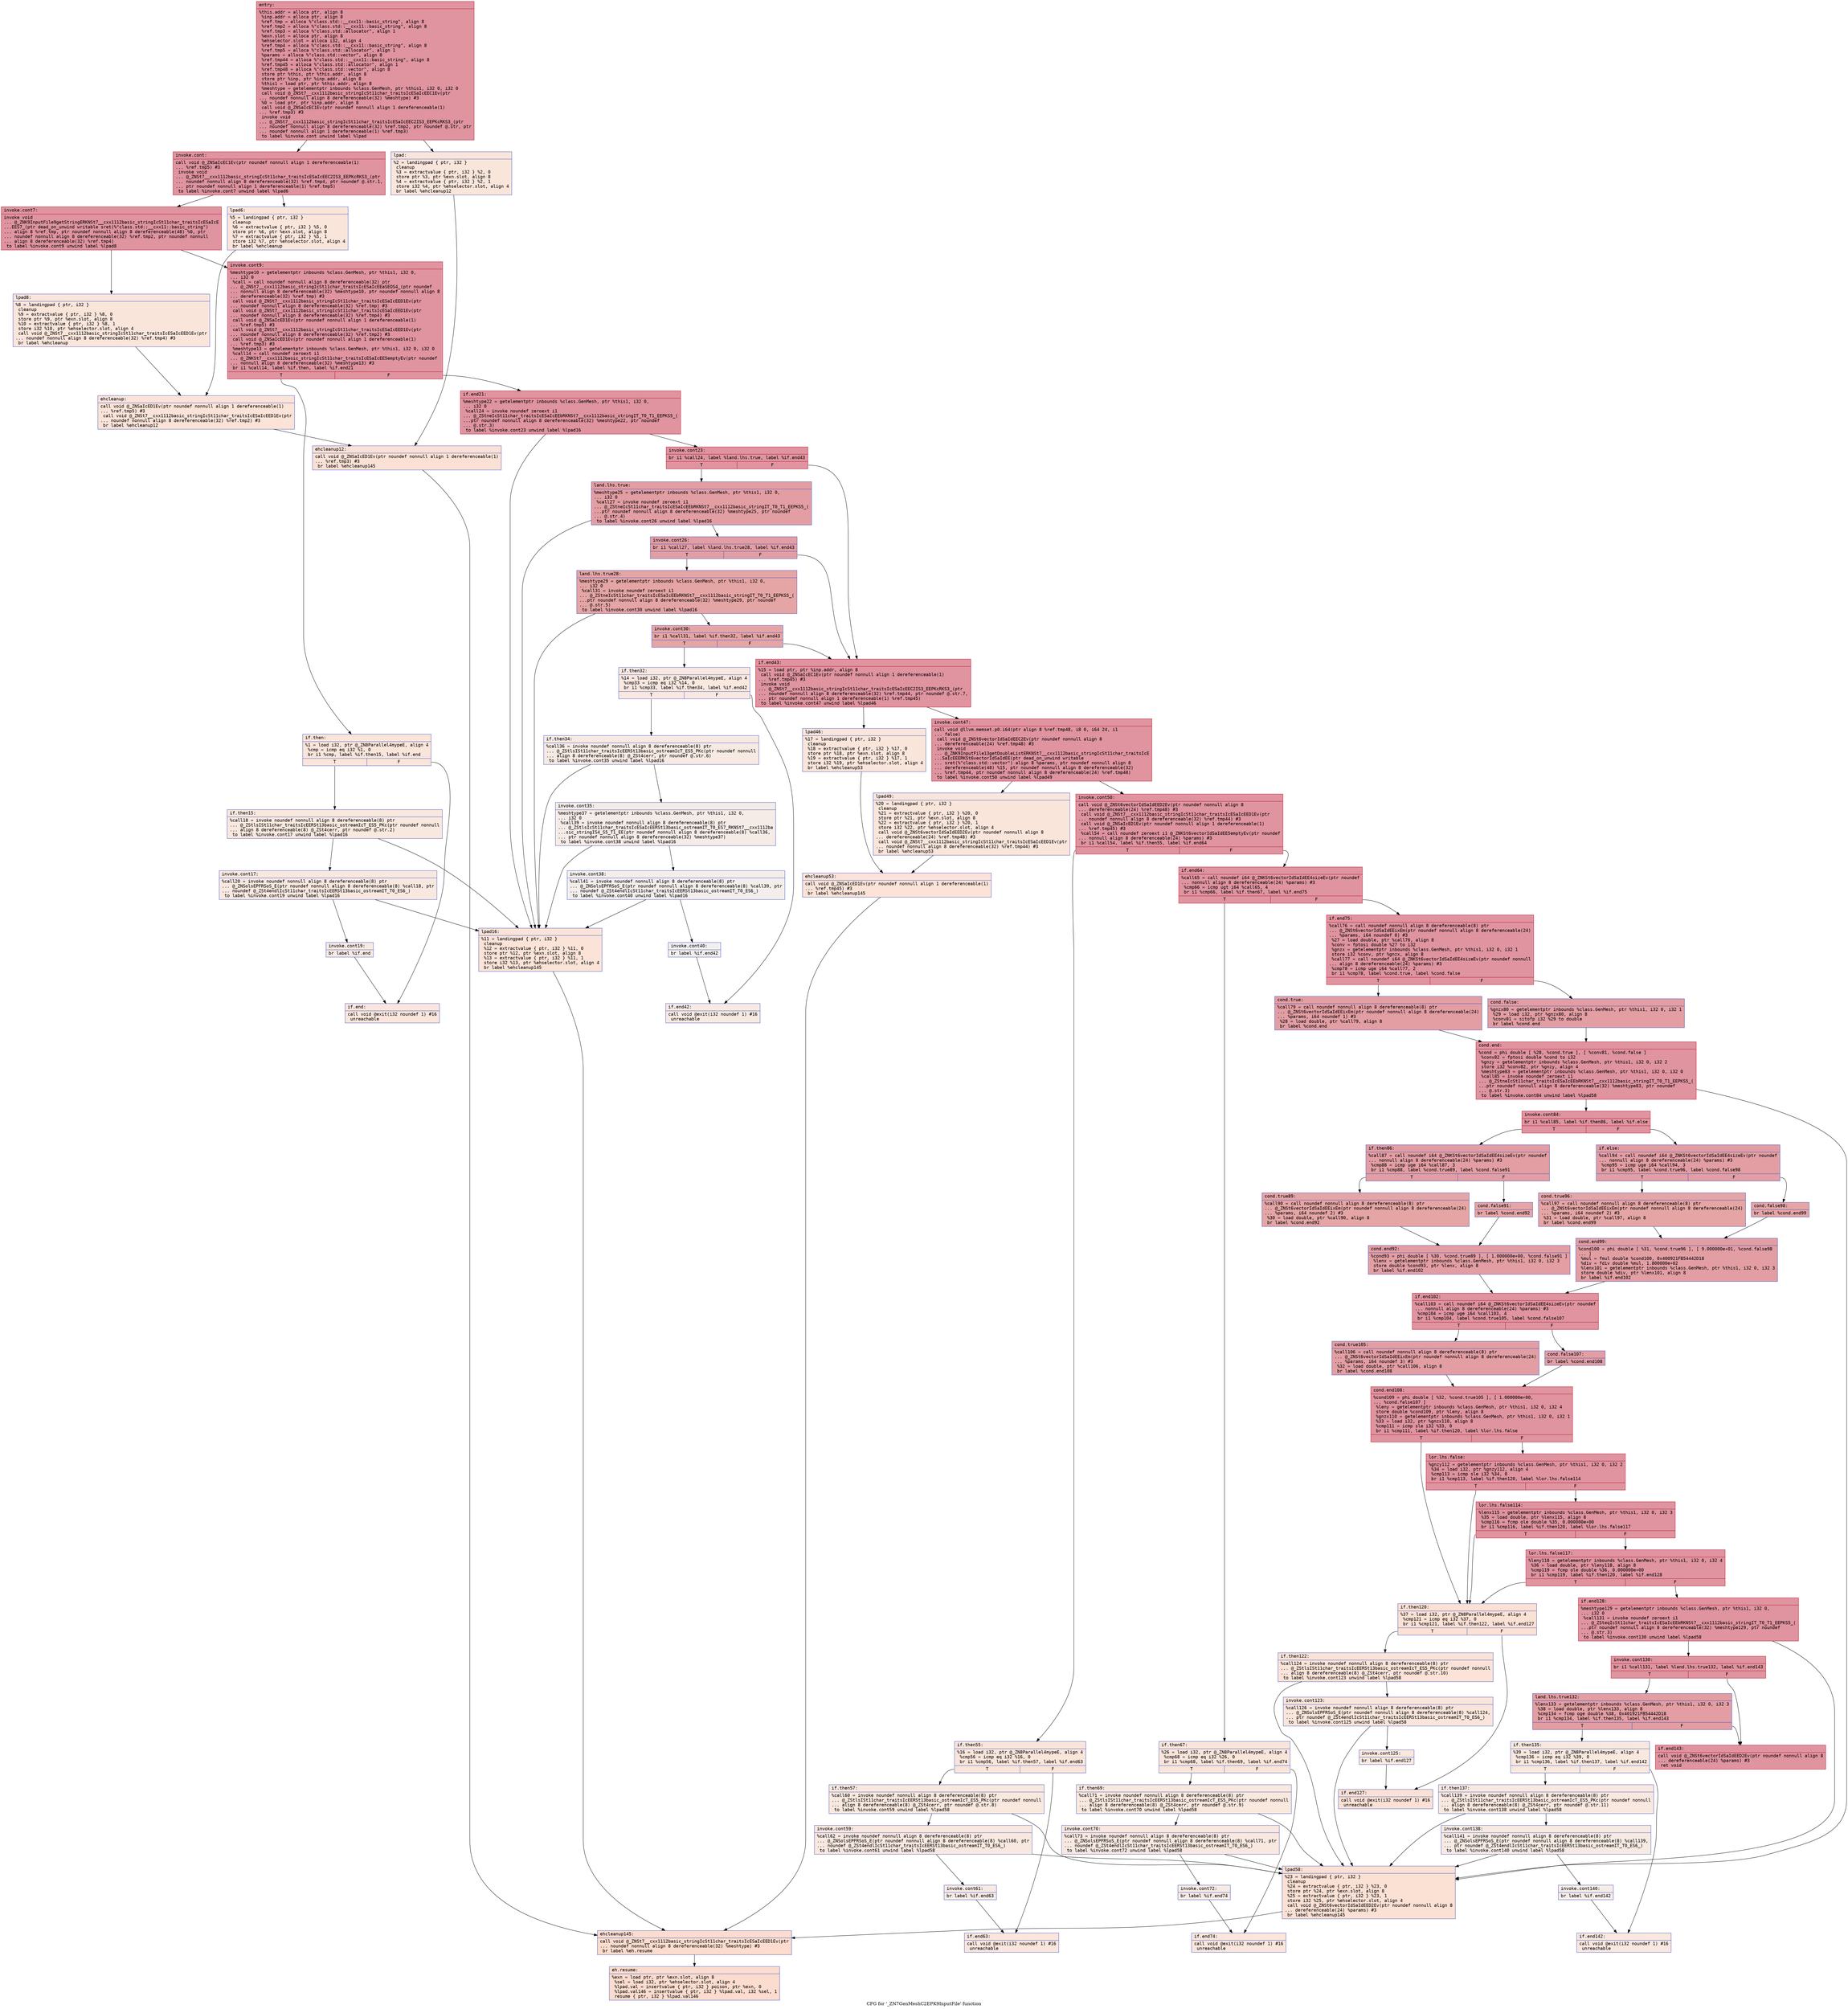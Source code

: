 digraph "CFG for '_ZN7GenMeshC2EPK9InputFile' function" {
	label="CFG for '_ZN7GenMeshC2EPK9InputFile' function";

	Node0x557992405e20 [shape=record,color="#b70d28ff", style=filled, fillcolor="#b70d2870" fontname="Courier",label="{entry:\l|  %this.addr = alloca ptr, align 8\l  %inp.addr = alloca ptr, align 8\l  %ref.tmp = alloca %\"class.std::__cxx11::basic_string\", align 8\l  %ref.tmp2 = alloca %\"class.std::__cxx11::basic_string\", align 8\l  %ref.tmp3 = alloca %\"class.std::allocator\", align 1\l  %exn.slot = alloca ptr, align 8\l  %ehselector.slot = alloca i32, align 4\l  %ref.tmp4 = alloca %\"class.std::__cxx11::basic_string\", align 8\l  %ref.tmp5 = alloca %\"class.std::allocator\", align 1\l  %params = alloca %\"class.std::vector\", align 8\l  %ref.tmp44 = alloca %\"class.std::__cxx11::basic_string\", align 8\l  %ref.tmp45 = alloca %\"class.std::allocator\", align 1\l  %ref.tmp48 = alloca %\"class.std::vector\", align 8\l  store ptr %this, ptr %this.addr, align 8\l  store ptr %inp, ptr %inp.addr, align 8\l  %this1 = load ptr, ptr %this.addr, align 8\l  %meshtype = getelementptr inbounds %class.GenMesh, ptr %this1, i32 0, i32 0\l  call void @_ZNSt7__cxx1112basic_stringIcSt11char_traitsIcESaIcEEC1Ev(ptr\l... noundef nonnull align 8 dereferenceable(32) %meshtype) #3\l  %0 = load ptr, ptr %inp.addr, align 8\l  call void @_ZNSaIcEC1Ev(ptr noundef nonnull align 1 dereferenceable(1)\l... %ref.tmp3) #3\l  invoke void\l... @_ZNSt7__cxx1112basic_stringIcSt11char_traitsIcESaIcEEC2IS3_EEPKcRKS3_(ptr\l... noundef nonnull align 8 dereferenceable(32) %ref.tmp2, ptr noundef @.str, ptr\l... noundef nonnull align 1 dereferenceable(1) %ref.tmp3)\l          to label %invoke.cont unwind label %lpad\l}"];
	Node0x557992405e20 -> Node0x557992407bd0[tooltip="entry -> invoke.cont\nProbability 100.00%" ];
	Node0x557992405e20 -> Node0x557992407cb0[tooltip="entry -> lpad\nProbability 0.00%" ];
	Node0x557992407bd0 [shape=record,color="#b70d28ff", style=filled, fillcolor="#b70d2870" fontname="Courier",label="{invoke.cont:\l|  call void @_ZNSaIcEC1Ev(ptr noundef nonnull align 1 dereferenceable(1)\l... %ref.tmp5) #3\l  invoke void\l... @_ZNSt7__cxx1112basic_stringIcSt11char_traitsIcESaIcEEC2IS3_EEPKcRKS3_(ptr\l... noundef nonnull align 8 dereferenceable(32) %ref.tmp4, ptr noundef @.str.1,\l... ptr noundef nonnull align 1 dereferenceable(1) %ref.tmp5)\l          to label %invoke.cont7 unwind label %lpad6\l}"];
	Node0x557992407bd0 -> Node0x557992408160[tooltip="invoke.cont -> invoke.cont7\nProbability 100.00%" ];
	Node0x557992407bd0 -> Node0x5579924081b0[tooltip="invoke.cont -> lpad6\nProbability 0.00%" ];
	Node0x557992408160 [shape=record,color="#b70d28ff", style=filled, fillcolor="#b70d2870" fontname="Courier",label="{invoke.cont7:\l|  invoke void\l... @_ZNK9InputFile9getStringERKNSt7__cxx1112basic_stringIcSt11char_traitsIcESaIcE\l...EES7_(ptr dead_on_unwind writable sret(%\"class.std::__cxx11::basic_string\")\l... align 8 %ref.tmp, ptr noundef nonnull align 8 dereferenceable(48) %0, ptr\l... noundef nonnull align 8 dereferenceable(32) %ref.tmp2, ptr noundef nonnull\l... align 8 dereferenceable(32) %ref.tmp4)\l          to label %invoke.cont9 unwind label %lpad8\l}"];
	Node0x557992408160 -> Node0x557992408110[tooltip="invoke.cont7 -> invoke.cont9\nProbability 100.00%" ];
	Node0x557992408160 -> Node0x557992408560[tooltip="invoke.cont7 -> lpad8\nProbability 0.00%" ];
	Node0x557992408110 [shape=record,color="#b70d28ff", style=filled, fillcolor="#b70d2870" fontname="Courier",label="{invoke.cont9:\l|  %meshtype10 = getelementptr inbounds %class.GenMesh, ptr %this1, i32 0,\l... i32 0\l  %call = call noundef nonnull align 8 dereferenceable(32) ptr\l... @_ZNSt7__cxx1112basic_stringIcSt11char_traitsIcESaIcEEaSEOS4_(ptr noundef\l... nonnull align 8 dereferenceable(32) %meshtype10, ptr noundef nonnull align 8\l... dereferenceable(32) %ref.tmp) #3\l  call void @_ZNSt7__cxx1112basic_stringIcSt11char_traitsIcESaIcEED1Ev(ptr\l... noundef nonnull align 8 dereferenceable(32) %ref.tmp) #3\l  call void @_ZNSt7__cxx1112basic_stringIcSt11char_traitsIcESaIcEED1Ev(ptr\l... noundef nonnull align 8 dereferenceable(32) %ref.tmp4) #3\l  call void @_ZNSaIcED1Ev(ptr noundef nonnull align 1 dereferenceable(1)\l... %ref.tmp5) #3\l  call void @_ZNSt7__cxx1112basic_stringIcSt11char_traitsIcESaIcEED1Ev(ptr\l... noundef nonnull align 8 dereferenceable(32) %ref.tmp2) #3\l  call void @_ZNSaIcED1Ev(ptr noundef nonnull align 1 dereferenceable(1)\l... %ref.tmp3) #3\l  %meshtype13 = getelementptr inbounds %class.GenMesh, ptr %this1, i32 0, i32 0\l  %call14 = call noundef zeroext i1\l... @_ZNKSt7__cxx1112basic_stringIcSt11char_traitsIcESaIcEE5emptyEv(ptr noundef\l... nonnull align 8 dereferenceable(32) %meshtype13) #3\l  br i1 %call14, label %if.then, label %if.end21\l|{<s0>T|<s1>F}}"];
	Node0x557992408110:s0 -> Node0x557992409700[tooltip="invoke.cont9 -> if.then\nProbability 0.00%" ];
	Node0x557992408110:s1 -> Node0x557992409a60[tooltip="invoke.cont9 -> if.end21\nProbability 100.00%" ];
	Node0x557992409700 [shape=record,color="#3d50c3ff", style=filled, fillcolor="#f4c5ad70" fontname="Courier",label="{if.then:\l|  %1 = load i32, ptr @_ZN8Parallel4mypeE, align 4\l  %cmp = icmp eq i32 %1, 0\l  br i1 %cmp, label %if.then15, label %if.end\l|{<s0>T|<s1>F}}"];
	Node0x557992409700:s0 -> Node0x557992409d80[tooltip="if.then -> if.then15\nProbability 50.00%" ];
	Node0x557992409700:s1 -> Node0x557992409dd0[tooltip="if.then -> if.end\nProbability 50.00%" ];
	Node0x557992409d80 [shape=record,color="#3d50c3ff", style=filled, fillcolor="#f2cab570" fontname="Courier",label="{if.then15:\l|  %call18 = invoke noundef nonnull align 8 dereferenceable(8) ptr\l... @_ZStlsISt11char_traitsIcEERSt13basic_ostreamIcT_ES5_PKc(ptr noundef nonnull\l... align 8 dereferenceable(8) @_ZSt4cerr, ptr noundef @.str.2)\l          to label %invoke.cont17 unwind label %lpad16\l}"];
	Node0x557992409d80 -> Node0x557992409f90[tooltip="if.then15 -> invoke.cont17\nProbability 50.00%" ];
	Node0x557992409d80 -> Node0x55799240a040[tooltip="if.then15 -> lpad16\nProbability 50.00%" ];
	Node0x557992409f90 [shape=record,color="#3d50c3ff", style=filled, fillcolor="#f1ccb870" fontname="Courier",label="{invoke.cont17:\l|  %call20 = invoke noundef nonnull align 8 dereferenceable(8) ptr\l... @_ZNSolsEPFRSoS_E(ptr noundef nonnull align 8 dereferenceable(8) %call18, ptr\l... noundef @_ZSt4endlIcSt11char_traitsIcEERSt13basic_ostreamIT_T0_ES6_)\l          to label %invoke.cont19 unwind label %lpad16\l}"];
	Node0x557992409f90 -> Node0x55799240a3f0[tooltip="invoke.cont17 -> invoke.cont19\nProbability 50.00%" ];
	Node0x557992409f90 -> Node0x55799240a040[tooltip="invoke.cont17 -> lpad16\nProbability 50.00%" ];
	Node0x55799240a3f0 [shape=record,color="#3d50c3ff", style=filled, fillcolor="#eed0c070" fontname="Courier",label="{invoke.cont19:\l|  br label %if.end\l}"];
	Node0x55799240a3f0 -> Node0x557992409dd0[tooltip="invoke.cont19 -> if.end\nProbability 100.00%" ];
	Node0x557992407cb0 [shape=record,color="#3d50c3ff", style=filled, fillcolor="#f4c5ad70" fontname="Courier",label="{lpad:\l|  %2 = landingpad \{ ptr, i32 \}\l          cleanup\l  %3 = extractvalue \{ ptr, i32 \} %2, 0\l  store ptr %3, ptr %exn.slot, align 8\l  %4 = extractvalue \{ ptr, i32 \} %2, 1\l  store i32 %4, ptr %ehselector.slot, align 4\l  br label %ehcleanup12\l}"];
	Node0x557992407cb0 -> Node0x55799240baf0[tooltip="lpad -> ehcleanup12\nProbability 100.00%" ];
	Node0x5579924081b0 [shape=record,color="#3d50c3ff", style=filled, fillcolor="#f4c5ad70" fontname="Courier",label="{lpad6:\l|  %5 = landingpad \{ ptr, i32 \}\l          cleanup\l  %6 = extractvalue \{ ptr, i32 \} %5, 0\l  store ptr %6, ptr %exn.slot, align 8\l  %7 = extractvalue \{ ptr, i32 \} %5, 1\l  store i32 %7, ptr %ehselector.slot, align 4\l  br label %ehcleanup\l}"];
	Node0x5579924081b0 -> Node0x55799240be60[tooltip="lpad6 -> ehcleanup\nProbability 100.00%" ];
	Node0x557992408560 [shape=record,color="#3d50c3ff", style=filled, fillcolor="#f4c5ad70" fontname="Courier",label="{lpad8:\l|  %8 = landingpad \{ ptr, i32 \}\l          cleanup\l  %9 = extractvalue \{ ptr, i32 \} %8, 0\l  store ptr %9, ptr %exn.slot, align 8\l  %10 = extractvalue \{ ptr, i32 \} %8, 1\l  store i32 %10, ptr %ehselector.slot, align 4\l  call void @_ZNSt7__cxx1112basic_stringIcSt11char_traitsIcESaIcEED1Ev(ptr\l... noundef nonnull align 8 dereferenceable(32) %ref.tmp4) #3\l  br label %ehcleanup\l}"];
	Node0x557992408560 -> Node0x55799240be60[tooltip="lpad8 -> ehcleanup\nProbability 100.00%" ];
	Node0x55799240be60 [shape=record,color="#3d50c3ff", style=filled, fillcolor="#f6bfa670" fontname="Courier",label="{ehcleanup:\l|  call void @_ZNSaIcED1Ev(ptr noundef nonnull align 1 dereferenceable(1)\l... %ref.tmp5) #3\l  call void @_ZNSt7__cxx1112basic_stringIcSt11char_traitsIcESaIcEED1Ev(ptr\l... noundef nonnull align 8 dereferenceable(32) %ref.tmp2) #3\l  br label %ehcleanup12\l}"];
	Node0x55799240be60 -> Node0x55799240baf0[tooltip="ehcleanup -> ehcleanup12\nProbability 100.00%" ];
	Node0x55799240baf0 [shape=record,color="#3d50c3ff", style=filled, fillcolor="#f7bca170" fontname="Courier",label="{ehcleanup12:\l|  call void @_ZNSaIcED1Ev(ptr noundef nonnull align 1 dereferenceable(1)\l... %ref.tmp3) #3\l  br label %ehcleanup145\l}"];
	Node0x55799240baf0 -> Node0x55799240c770[tooltip="ehcleanup12 -> ehcleanup145\nProbability 100.00%" ];
	Node0x55799240a040 [shape=record,color="#3d50c3ff", style=filled, fillcolor="#f6bfa670" fontname="Courier",label="{lpad16:\l|  %11 = landingpad \{ ptr, i32 \}\l          cleanup\l  %12 = extractvalue \{ ptr, i32 \} %11, 0\l  store ptr %12, ptr %exn.slot, align 8\l  %13 = extractvalue \{ ptr, i32 \} %11, 1\l  store i32 %13, ptr %ehselector.slot, align 4\l  br label %ehcleanup145\l}"];
	Node0x55799240a040 -> Node0x55799240c770[tooltip="lpad16 -> ehcleanup145\nProbability 100.00%" ];
	Node0x557992409dd0 [shape=record,color="#3d50c3ff", style=filled, fillcolor="#f3c7b170" fontname="Courier",label="{if.end:\l|  call void @exit(i32 noundef 1) #16\l  unreachable\l}"];
	Node0x557992409a60 [shape=record,color="#b70d28ff", style=filled, fillcolor="#b70d2870" fontname="Courier",label="{if.end21:\l|  %meshtype22 = getelementptr inbounds %class.GenMesh, ptr %this1, i32 0,\l... i32 0\l  %call24 = invoke noundef zeroext i1\l... @_ZStneIcSt11char_traitsIcESaIcEEbRKNSt7__cxx1112basic_stringIT_T0_T1_EEPKS5_(\l...ptr noundef nonnull align 8 dereferenceable(32) %meshtype22, ptr noundef\l... @.str.3)\l          to label %invoke.cont23 unwind label %lpad16\l}"];
	Node0x557992409a60 -> Node0x55799240cdf0[tooltip="if.end21 -> invoke.cont23\nProbability 100.00%" ];
	Node0x557992409a60 -> Node0x55799240a040[tooltip="if.end21 -> lpad16\nProbability 0.00%" ];
	Node0x55799240cdf0 [shape=record,color="#b70d28ff", style=filled, fillcolor="#b70d2870" fontname="Courier",label="{invoke.cont23:\l|  br i1 %call24, label %land.lhs.true, label %if.end43\l|{<s0>T|<s1>F}}"];
	Node0x55799240cdf0:s0 -> Node0x55799240d120[tooltip="invoke.cont23 -> land.lhs.true\nProbability 50.00%" ];
	Node0x55799240cdf0:s1 -> Node0x55799240d1a0[tooltip="invoke.cont23 -> if.end43\nProbability 50.00%" ];
	Node0x55799240d120 [shape=record,color="#3d50c3ff", style=filled, fillcolor="#be242e70" fontname="Courier",label="{land.lhs.true:\l|  %meshtype25 = getelementptr inbounds %class.GenMesh, ptr %this1, i32 0,\l... i32 0\l  %call27 = invoke noundef zeroext i1\l... @_ZStneIcSt11char_traitsIcESaIcEEbRKNSt7__cxx1112basic_stringIT_T0_T1_EEPKS5_(\l...ptr noundef nonnull align 8 dereferenceable(32) %meshtype25, ptr noundef\l... @.str.4)\l          to label %invoke.cont26 unwind label %lpad16\l}"];
	Node0x55799240d120 -> Node0x55799240d3c0[tooltip="land.lhs.true -> invoke.cont26\nProbability 100.00%" ];
	Node0x55799240d120 -> Node0x55799240a040[tooltip="land.lhs.true -> lpad16\nProbability 0.00%" ];
	Node0x55799240d3c0 [shape=record,color="#3d50c3ff", style=filled, fillcolor="#be242e70" fontname="Courier",label="{invoke.cont26:\l|  br i1 %call27, label %land.lhs.true28, label %if.end43\l|{<s0>T|<s1>F}}"];
	Node0x55799240d3c0:s0 -> Node0x55799240dc90[tooltip="invoke.cont26 -> land.lhs.true28\nProbability 50.00%" ];
	Node0x55799240d3c0:s1 -> Node0x55799240d1a0[tooltip="invoke.cont26 -> if.end43\nProbability 50.00%" ];
	Node0x55799240dc90 [shape=record,color="#3d50c3ff", style=filled, fillcolor="#c5333470" fontname="Courier",label="{land.lhs.true28:\l|  %meshtype29 = getelementptr inbounds %class.GenMesh, ptr %this1, i32 0,\l... i32 0\l  %call31 = invoke noundef zeroext i1\l... @_ZStneIcSt11char_traitsIcESaIcEEbRKNSt7__cxx1112basic_stringIT_T0_T1_EEPKS5_(\l...ptr noundef nonnull align 8 dereferenceable(32) %meshtype29, ptr noundef\l... @.str.5)\l          to label %invoke.cont30 unwind label %lpad16\l}"];
	Node0x55799240dc90 -> Node0x55799240deb0[tooltip="land.lhs.true28 -> invoke.cont30\nProbability 100.00%" ];
	Node0x55799240dc90 -> Node0x55799240a040[tooltip="land.lhs.true28 -> lpad16\nProbability 0.00%" ];
	Node0x55799240deb0 [shape=record,color="#3d50c3ff", style=filled, fillcolor="#c5333470" fontname="Courier",label="{invoke.cont30:\l|  br i1 %call31, label %if.then32, label %if.end43\l|{<s0>T|<s1>F}}"];
	Node0x55799240deb0:s0 -> Node0x55799240e0a0[tooltip="invoke.cont30 -> if.then32\nProbability 0.00%" ];
	Node0x55799240deb0:s1 -> Node0x55799240d1a0[tooltip="invoke.cont30 -> if.end43\nProbability 100.00%" ];
	Node0x55799240e0a0 [shape=record,color="#3d50c3ff", style=filled, fillcolor="#f1ccb870" fontname="Courier",label="{if.then32:\l|  %14 = load i32, ptr @_ZN8Parallel4mypeE, align 4\l  %cmp33 = icmp eq i32 %14, 0\l  br i1 %cmp33, label %if.then34, label %if.end42\l|{<s0>T|<s1>F}}"];
	Node0x55799240e0a0:s0 -> Node0x55799240e340[tooltip="if.then32 -> if.then34\nProbability 50.00%" ];
	Node0x55799240e0a0:s1 -> Node0x55799240e390[tooltip="if.then32 -> if.end42\nProbability 50.00%" ];
	Node0x55799240e340 [shape=record,color="#3d50c3ff", style=filled, fillcolor="#eed0c070" fontname="Courier",label="{if.then34:\l|  %call36 = invoke noundef nonnull align 8 dereferenceable(8) ptr\l... @_ZStlsISt11char_traitsIcEERSt13basic_ostreamIcT_ES5_PKc(ptr noundef nonnull\l... align 8 dereferenceable(8) @_ZSt4cerr, ptr noundef @.str.6)\l          to label %invoke.cont35 unwind label %lpad16\l}"];
	Node0x55799240e340 -> Node0x55799240e490[tooltip="if.then34 -> invoke.cont35\nProbability 50.00%" ];
	Node0x55799240e340 -> Node0x55799240a040[tooltip="if.then34 -> lpad16\nProbability 50.00%" ];
	Node0x55799240e490 [shape=record,color="#3d50c3ff", style=filled, fillcolor="#ead5c970" fontname="Courier",label="{invoke.cont35:\l|  %meshtype37 = getelementptr inbounds %class.GenMesh, ptr %this1, i32 0,\l... i32 0\l  %call39 = invoke noundef nonnull align 8 dereferenceable(8) ptr\l... @_ZStlsIcSt11char_traitsIcESaIcEERSt13basic_ostreamIT_T0_ES7_RKNSt7__cxx1112ba\l...sic_stringIS4_S5_T1_EE(ptr noundef nonnull align 8 dereferenceable(8) %call36,\l... ptr noundef nonnull align 8 dereferenceable(32) %meshtype37)\l          to label %invoke.cont38 unwind label %lpad16\l}"];
	Node0x55799240e490 -> Node0x55799240e800[tooltip="invoke.cont35 -> invoke.cont38\nProbability 50.00%" ];
	Node0x55799240e490 -> Node0x55799240a040[tooltip="invoke.cont35 -> lpad16\nProbability 50.00%" ];
	Node0x55799240e800 [shape=record,color="#3d50c3ff", style=filled, fillcolor="#e5d8d170" fontname="Courier",label="{invoke.cont38:\l|  %call41 = invoke noundef nonnull align 8 dereferenceable(8) ptr\l... @_ZNSolsEPFRSoS_E(ptr noundef nonnull align 8 dereferenceable(8) %call39, ptr\l... noundef @_ZSt4endlIcSt11char_traitsIcEERSt13basic_ostreamIT_T0_ES6_)\l          to label %invoke.cont40 unwind label %lpad16\l}"];
	Node0x55799240e800 -> Node0x55799240eb10[tooltip="invoke.cont38 -> invoke.cont40\nProbability 50.00%" ];
	Node0x55799240e800 -> Node0x55799240a040[tooltip="invoke.cont38 -> lpad16\nProbability 50.00%" ];
	Node0x55799240eb10 [shape=record,color="#3d50c3ff", style=filled, fillcolor="#e0dbd870" fontname="Courier",label="{invoke.cont40:\l|  br label %if.end42\l}"];
	Node0x55799240eb10 -> Node0x55799240e390[tooltip="invoke.cont40 -> if.end42\nProbability 100.00%" ];
	Node0x55799240e390 [shape=record,color="#3d50c3ff", style=filled, fillcolor="#eed0c070" fontname="Courier",label="{if.end42:\l|  call void @exit(i32 noundef 1) #16\l  unreachable\l}"];
	Node0x55799240d1a0 [shape=record,color="#b70d28ff", style=filled, fillcolor="#b70d2870" fontname="Courier",label="{if.end43:\l|  %15 = load ptr, ptr %inp.addr, align 8\l  call void @_ZNSaIcEC1Ev(ptr noundef nonnull align 1 dereferenceable(1)\l... %ref.tmp45) #3\l  invoke void\l... @_ZNSt7__cxx1112basic_stringIcSt11char_traitsIcESaIcEEC2IS3_EEPKcRKS3_(ptr\l... noundef nonnull align 8 dereferenceable(32) %ref.tmp44, ptr noundef @.str.7,\l... ptr noundef nonnull align 1 dereferenceable(1) %ref.tmp45)\l          to label %invoke.cont47 unwind label %lpad46\l}"];
	Node0x55799240d1a0 -> Node0x55799240f070[tooltip="if.end43 -> invoke.cont47\nProbability 100.00%" ];
	Node0x55799240d1a0 -> Node0x557992406970[tooltip="if.end43 -> lpad46\nProbability 0.00%" ];
	Node0x55799240f070 [shape=record,color="#b70d28ff", style=filled, fillcolor="#b70d2870" fontname="Courier",label="{invoke.cont47:\l|  call void @llvm.memset.p0.i64(ptr align 8 %ref.tmp48, i8 0, i64 24, i1\l... false)\l  call void @_ZNSt6vectorIdSaIdEEC2Ev(ptr noundef nonnull align 8\l... dereferenceable(24) %ref.tmp48) #3\l  invoke void\l... @_ZNK9InputFile13getDoubleListERKNSt7__cxx1112basic_stringIcSt11char_traitsIcE\l...SaIcEEERKSt6vectorIdSaIdEE(ptr dead_on_unwind writable\l... sret(%\"class.std::vector\") align 8 %params, ptr noundef nonnull align 8\l... dereferenceable(48) %15, ptr noundef nonnull align 8 dereferenceable(32)\l... %ref.tmp44, ptr noundef nonnull align 8 dereferenceable(24) %ref.tmp48)\l          to label %invoke.cont50 unwind label %lpad49\l}"];
	Node0x55799240f070 -> Node0x5579924070c0[tooltip="invoke.cont47 -> invoke.cont50\nProbability 100.00%" ];
	Node0x55799240f070 -> Node0x5579924100d0[tooltip="invoke.cont47 -> lpad49\nProbability 0.00%" ];
	Node0x5579924070c0 [shape=record,color="#b70d28ff", style=filled, fillcolor="#b70d2870" fontname="Courier",label="{invoke.cont50:\l|  call void @_ZNSt6vectorIdSaIdEED2Ev(ptr noundef nonnull align 8\l... dereferenceable(24) %ref.tmp48) #3\l  call void @_ZNSt7__cxx1112basic_stringIcSt11char_traitsIcESaIcEED1Ev(ptr\l... noundef nonnull align 8 dereferenceable(32) %ref.tmp44) #3\l  call void @_ZNSaIcED1Ev(ptr noundef nonnull align 1 dereferenceable(1)\l... %ref.tmp45) #3\l  %call54 = call noundef zeroext i1 @_ZNKSt6vectorIdSaIdEE5emptyEv(ptr noundef\l... nonnull align 8 dereferenceable(24) %params) #3\l  br i1 %call54, label %if.then55, label %if.end64\l|{<s0>T|<s1>F}}"];
	Node0x5579924070c0:s0 -> Node0x557992410b10[tooltip="invoke.cont50 -> if.then55\nProbability 0.00%" ];
	Node0x5579924070c0:s1 -> Node0x557992410bc0[tooltip="invoke.cont50 -> if.end64\nProbability 100.00%" ];
	Node0x557992410b10 [shape=record,color="#3d50c3ff", style=filled, fillcolor="#f4c5ad70" fontname="Courier",label="{if.then55:\l|  %16 = load i32, ptr @_ZN8Parallel4mypeE, align 4\l  %cmp56 = icmp eq i32 %16, 0\l  br i1 %cmp56, label %if.then57, label %if.end63\l|{<s0>T|<s1>F}}"];
	Node0x557992410b10:s0 -> Node0x557992410ee0[tooltip="if.then55 -> if.then57\nProbability 50.00%" ];
	Node0x557992410b10:s1 -> Node0x557992410f30[tooltip="if.then55 -> if.end63\nProbability 50.00%" ];
	Node0x557992410ee0 [shape=record,color="#3d50c3ff", style=filled, fillcolor="#f2cab570" fontname="Courier",label="{if.then57:\l|  %call60 = invoke noundef nonnull align 8 dereferenceable(8) ptr\l... @_ZStlsISt11char_traitsIcEERSt13basic_ostreamIcT_ES5_PKc(ptr noundef nonnull\l... align 8 dereferenceable(8) @_ZSt4cerr, ptr noundef @.str.8)\l          to label %invoke.cont59 unwind label %lpad58\l}"];
	Node0x557992410ee0 -> Node0x557992411090[tooltip="if.then57 -> invoke.cont59\nProbability 50.00%" ];
	Node0x557992410ee0 -> Node0x557992411110[tooltip="if.then57 -> lpad58\nProbability 50.00%" ];
	Node0x557992411090 [shape=record,color="#3d50c3ff", style=filled, fillcolor="#f1ccb870" fontname="Courier",label="{invoke.cont59:\l|  %call62 = invoke noundef nonnull align 8 dereferenceable(8) ptr\l... @_ZNSolsEPFRSoS_E(ptr noundef nonnull align 8 dereferenceable(8) %call60, ptr\l... noundef @_ZSt4endlIcSt11char_traitsIcEERSt13basic_ostreamIT_T0_ES6_)\l          to label %invoke.cont61 unwind label %lpad58\l}"];
	Node0x557992411090 -> Node0x5579924113a0[tooltip="invoke.cont59 -> invoke.cont61\nProbability 50.00%" ];
	Node0x557992411090 -> Node0x557992411110[tooltip="invoke.cont59 -> lpad58\nProbability 50.00%" ];
	Node0x5579924113a0 [shape=record,color="#3d50c3ff", style=filled, fillcolor="#eed0c070" fontname="Courier",label="{invoke.cont61:\l|  br label %if.end63\l}"];
	Node0x5579924113a0 -> Node0x557992410f30[tooltip="invoke.cont61 -> if.end63\nProbability 100.00%" ];
	Node0x557992406970 [shape=record,color="#3d50c3ff", style=filled, fillcolor="#f4c5ad70" fontname="Courier",label="{lpad46:\l|  %17 = landingpad \{ ptr, i32 \}\l          cleanup\l  %18 = extractvalue \{ ptr, i32 \} %17, 0\l  store ptr %18, ptr %exn.slot, align 8\l  %19 = extractvalue \{ ptr, i32 \} %17, 1\l  store i32 %19, ptr %ehselector.slot, align 4\l  br label %ehcleanup53\l}"];
	Node0x557992406970 -> Node0x557992411820[tooltip="lpad46 -> ehcleanup53\nProbability 100.00%" ];
	Node0x5579924100d0 [shape=record,color="#3d50c3ff", style=filled, fillcolor="#f4c5ad70" fontname="Courier",label="{lpad49:\l|  %20 = landingpad \{ ptr, i32 \}\l          cleanup\l  %21 = extractvalue \{ ptr, i32 \} %20, 0\l  store ptr %21, ptr %exn.slot, align 8\l  %22 = extractvalue \{ ptr, i32 \} %20, 1\l  store i32 %22, ptr %ehselector.slot, align 4\l  call void @_ZNSt6vectorIdSaIdEED2Ev(ptr noundef nonnull align 8\l... dereferenceable(24) %ref.tmp48) #3\l  call void @_ZNSt7__cxx1112basic_stringIcSt11char_traitsIcESaIcEED1Ev(ptr\l... noundef nonnull align 8 dereferenceable(32) %ref.tmp44) #3\l  br label %ehcleanup53\l}"];
	Node0x5579924100d0 -> Node0x557992411820[tooltip="lpad49 -> ehcleanup53\nProbability 100.00%" ];
	Node0x557992411820 [shape=record,color="#3d50c3ff", style=filled, fillcolor="#f6bfa670" fontname="Courier",label="{ehcleanup53:\l|  call void @_ZNSaIcED1Ev(ptr noundef nonnull align 1 dereferenceable(1)\l... %ref.tmp45) #3\l  br label %ehcleanup145\l}"];
	Node0x557992411820 -> Node0x55799240c770[tooltip="ehcleanup53 -> ehcleanup145\nProbability 100.00%" ];
	Node0x557992411110 [shape=record,color="#3d50c3ff", style=filled, fillcolor="#f7b99e70" fontname="Courier",label="{lpad58:\l|  %23 = landingpad \{ ptr, i32 \}\l          cleanup\l  %24 = extractvalue \{ ptr, i32 \} %23, 0\l  store ptr %24, ptr %exn.slot, align 8\l  %25 = extractvalue \{ ptr, i32 \} %23, 1\l  store i32 %25, ptr %ehselector.slot, align 4\l  call void @_ZNSt6vectorIdSaIdEED2Ev(ptr noundef nonnull align 8\l... dereferenceable(24) %params) #3\l  br label %ehcleanup145\l}"];
	Node0x557992411110 -> Node0x55799240c770[tooltip="lpad58 -> ehcleanup145\nProbability 100.00%" ];
	Node0x557992410f30 [shape=record,color="#3d50c3ff", style=filled, fillcolor="#f3c7b170" fontname="Courier",label="{if.end63:\l|  call void @exit(i32 noundef 1) #16\l  unreachable\l}"];
	Node0x557992410bc0 [shape=record,color="#b70d28ff", style=filled, fillcolor="#b70d2870" fontname="Courier",label="{if.end64:\l|  %call65 = call noundef i64 @_ZNKSt6vectorIdSaIdEE4sizeEv(ptr noundef\l... nonnull align 8 dereferenceable(24) %params) #3\l  %cmp66 = icmp ugt i64 %call65, 4\l  br i1 %cmp66, label %if.then67, label %if.end75\l|{<s0>T|<s1>F}}"];
	Node0x557992410bc0:s0 -> Node0x5579924126f0[tooltip="if.end64 -> if.then67\nProbability 0.00%" ];
	Node0x557992410bc0:s1 -> Node0x557992412770[tooltip="if.end64 -> if.end75\nProbability 100.00%" ];
	Node0x5579924126f0 [shape=record,color="#3d50c3ff", style=filled, fillcolor="#f4c5ad70" fontname="Courier",label="{if.then67:\l|  %26 = load i32, ptr @_ZN8Parallel4mypeE, align 4\l  %cmp68 = icmp eq i32 %26, 0\l  br i1 %cmp68, label %if.then69, label %if.end74\l|{<s0>T|<s1>F}}"];
	Node0x5579924126f0:s0 -> Node0x557992412a30[tooltip="if.then67 -> if.then69\nProbability 50.00%" ];
	Node0x5579924126f0:s1 -> Node0x557992412a80[tooltip="if.then67 -> if.end74\nProbability 50.00%" ];
	Node0x557992412a30 [shape=record,color="#3d50c3ff", style=filled, fillcolor="#f2cab570" fontname="Courier",label="{if.then69:\l|  %call71 = invoke noundef nonnull align 8 dereferenceable(8) ptr\l... @_ZStlsISt11char_traitsIcEERSt13basic_ostreamIcT_ES5_PKc(ptr noundef nonnull\l... align 8 dereferenceable(8) @_ZSt4cerr, ptr noundef @.str.9)\l          to label %invoke.cont70 unwind label %lpad58\l}"];
	Node0x557992412a30 -> Node0x557992412be0[tooltip="if.then69 -> invoke.cont70\nProbability 50.00%" ];
	Node0x557992412a30 -> Node0x557992411110[tooltip="if.then69 -> lpad58\nProbability 50.00%" ];
	Node0x557992412be0 [shape=record,color="#3d50c3ff", style=filled, fillcolor="#f1ccb870" fontname="Courier",label="{invoke.cont70:\l|  %call73 = invoke noundef nonnull align 8 dereferenceable(8) ptr\l... @_ZNSolsEPFRSoS_E(ptr noundef nonnull align 8 dereferenceable(8) %call71, ptr\l... noundef @_ZSt4endlIcSt11char_traitsIcEERSt13basic_ostreamIT_T0_ES6_)\l          to label %invoke.cont72 unwind label %lpad58\l}"];
	Node0x557992412be0 -> Node0x557992412e20[tooltip="invoke.cont70 -> invoke.cont72\nProbability 50.00%" ];
	Node0x557992412be0 -> Node0x557992411110[tooltip="invoke.cont70 -> lpad58\nProbability 50.00%" ];
	Node0x557992412e20 [shape=record,color="#3d50c3ff", style=filled, fillcolor="#eed0c070" fontname="Courier",label="{invoke.cont72:\l|  br label %if.end74\l}"];
	Node0x557992412e20 -> Node0x557992412a80[tooltip="invoke.cont72 -> if.end74\nProbability 100.00%" ];
	Node0x557992412a80 [shape=record,color="#3d50c3ff", style=filled, fillcolor="#f3c7b170" fontname="Courier",label="{if.end74:\l|  call void @exit(i32 noundef 1) #16\l  unreachable\l}"];
	Node0x557992412770 [shape=record,color="#b70d28ff", style=filled, fillcolor="#b70d2870" fontname="Courier",label="{if.end75:\l|  %call76 = call noundef nonnull align 8 dereferenceable(8) ptr\l... @_ZNSt6vectorIdSaIdEEixEm(ptr noundef nonnull align 8 dereferenceable(24)\l... %params, i64 noundef 0) #3\l  %27 = load double, ptr %call76, align 8\l  %conv = fptosi double %27 to i32\l  %gnzx = getelementptr inbounds %class.GenMesh, ptr %this1, i32 0, i32 1\l  store i32 %conv, ptr %gnzx, align 8\l  %call77 = call noundef i64 @_ZNKSt6vectorIdSaIdEE4sizeEv(ptr noundef nonnull\l... align 8 dereferenceable(24) %params) #3\l  %cmp78 = icmp uge i64 %call77, 2\l  br i1 %cmp78, label %cond.true, label %cond.false\l|{<s0>T|<s1>F}}"];
	Node0x557992412770:s0 -> Node0x557992413890[tooltip="if.end75 -> cond.true\nProbability 50.00%" ];
	Node0x557992412770:s1 -> Node0x55799240d670[tooltip="if.end75 -> cond.false\nProbability 50.00%" ];
	Node0x557992413890 [shape=record,color="#3d50c3ff", style=filled, fillcolor="#be242e70" fontname="Courier",label="{cond.true:\l|  %call79 = call noundef nonnull align 8 dereferenceable(8) ptr\l... @_ZNSt6vectorIdSaIdEEixEm(ptr noundef nonnull align 8 dereferenceable(24)\l... %params, i64 noundef 1) #3\l  %28 = load double, ptr %call79, align 8\l  br label %cond.end\l}"];
	Node0x557992413890 -> Node0x55799240da20[tooltip="cond.true -> cond.end\nProbability 100.00%" ];
	Node0x55799240d670 [shape=record,color="#3d50c3ff", style=filled, fillcolor="#be242e70" fontname="Courier",label="{cond.false:\l|  %gnzx80 = getelementptr inbounds %class.GenMesh, ptr %this1, i32 0, i32 1\l  %29 = load i32, ptr %gnzx80, align 8\l  %conv81 = sitofp i32 %29 to double\l  br label %cond.end\l}"];
	Node0x55799240d670 -> Node0x55799240da20[tooltip="cond.false -> cond.end\nProbability 100.00%" ];
	Node0x55799240da20 [shape=record,color="#b70d28ff", style=filled, fillcolor="#b70d2870" fontname="Courier",label="{cond.end:\l|  %cond = phi double [ %28, %cond.true ], [ %conv81, %cond.false ]\l  %conv82 = fptosi double %cond to i32\l  %gnzy = getelementptr inbounds %class.GenMesh, ptr %this1, i32 0, i32 2\l  store i32 %conv82, ptr %gnzy, align 4\l  %meshtype83 = getelementptr inbounds %class.GenMesh, ptr %this1, i32 0, i32 0\l  %call85 = invoke noundef zeroext i1\l... @_ZStneIcSt11char_traitsIcESaIcEEbRKNSt7__cxx1112basic_stringIT_T0_T1_EEPKS5_(\l...ptr noundef nonnull align 8 dereferenceable(32) %meshtype83, ptr noundef\l... @.str.3)\l          to label %invoke.cont84 unwind label %lpad58\l}"];
	Node0x55799240da20 -> Node0x557992414910[tooltip="cond.end -> invoke.cont84\nProbability 100.00%" ];
	Node0x55799240da20 -> Node0x557992411110[tooltip="cond.end -> lpad58\nProbability 0.00%" ];
	Node0x557992414910 [shape=record,color="#b70d28ff", style=filled, fillcolor="#b70d2870" fontname="Courier",label="{invoke.cont84:\l|  br i1 %call85, label %if.then86, label %if.else\l|{<s0>T|<s1>F}}"];
	Node0x557992414910:s0 -> Node0x557992414be0[tooltip="invoke.cont84 -> if.then86\nProbability 50.00%" ];
	Node0x557992414910:s1 -> Node0x557992414c60[tooltip="invoke.cont84 -> if.else\nProbability 50.00%" ];
	Node0x557992414be0 [shape=record,color="#3d50c3ff", style=filled, fillcolor="#be242e70" fontname="Courier",label="{if.then86:\l|  %call87 = call noundef i64 @_ZNKSt6vectorIdSaIdEE4sizeEv(ptr noundef\l... nonnull align 8 dereferenceable(24) %params) #3\l  %cmp88 = icmp uge i64 %call87, 3\l  br i1 %cmp88, label %cond.true89, label %cond.false91\l|{<s0>T|<s1>F}}"];
	Node0x557992414be0:s0 -> Node0x557992414fa0[tooltip="if.then86 -> cond.true89\nProbability 50.00%" ];
	Node0x557992414be0:s1 -> Node0x557992414ff0[tooltip="if.then86 -> cond.false91\nProbability 50.00%" ];
	Node0x557992414fa0 [shape=record,color="#3d50c3ff", style=filled, fillcolor="#c5333470" fontname="Courier",label="{cond.true89:\l|  %call90 = call noundef nonnull align 8 dereferenceable(8) ptr\l... @_ZNSt6vectorIdSaIdEEixEm(ptr noundef nonnull align 8 dereferenceable(24)\l... %params, i64 noundef 2) #3\l  %30 = load double, ptr %call90, align 8\l  br label %cond.end92\l}"];
	Node0x557992414fa0 -> Node0x557992415370[tooltip="cond.true89 -> cond.end92\nProbability 100.00%" ];
	Node0x557992414ff0 [shape=record,color="#3d50c3ff", style=filled, fillcolor="#c5333470" fontname="Courier",label="{cond.false91:\l|  br label %cond.end92\l}"];
	Node0x557992414ff0 -> Node0x557992415370[tooltip="cond.false91 -> cond.end92\nProbability 100.00%" ];
	Node0x557992415370 [shape=record,color="#3d50c3ff", style=filled, fillcolor="#be242e70" fontname="Courier",label="{cond.end92:\l|  %cond93 = phi double [ %30, %cond.true89 ], [ 1.000000e+00, %cond.false91 ]\l  %lenx = getelementptr inbounds %class.GenMesh, ptr %this1, i32 0, i32 3\l  store double %cond93, ptr %lenx, align 8\l  br label %if.end102\l}"];
	Node0x557992415370 -> Node0x557992416030[tooltip="cond.end92 -> if.end102\nProbability 100.00%" ];
	Node0x557992414c60 [shape=record,color="#3d50c3ff", style=filled, fillcolor="#be242e70" fontname="Courier",label="{if.else:\l|  %call94 = call noundef i64 @_ZNKSt6vectorIdSaIdEE4sizeEv(ptr noundef\l... nonnull align 8 dereferenceable(24) %params) #3\l  %cmp95 = icmp uge i64 %call94, 3\l  br i1 %cmp95, label %cond.true96, label %cond.false98\l|{<s0>T|<s1>F}}"];
	Node0x557992414c60:s0 -> Node0x5579924163c0[tooltip="if.else -> cond.true96\nProbability 50.00%" ];
	Node0x557992414c60:s1 -> Node0x557992416410[tooltip="if.else -> cond.false98\nProbability 50.00%" ];
	Node0x5579924163c0 [shape=record,color="#3d50c3ff", style=filled, fillcolor="#c5333470" fontname="Courier",label="{cond.true96:\l|  %call97 = call noundef nonnull align 8 dereferenceable(8) ptr\l... @_ZNSt6vectorIdSaIdEEixEm(ptr noundef nonnull align 8 dereferenceable(24)\l... %params, i64 noundef 2) #3\l  %31 = load double, ptr %call97, align 8\l  br label %cond.end99\l}"];
	Node0x5579924163c0 -> Node0x5579924167c0[tooltip="cond.true96 -> cond.end99\nProbability 100.00%" ];
	Node0x557992416410 [shape=record,color="#3d50c3ff", style=filled, fillcolor="#c5333470" fontname="Courier",label="{cond.false98:\l|  br label %cond.end99\l}"];
	Node0x557992416410 -> Node0x5579924167c0[tooltip="cond.false98 -> cond.end99\nProbability 100.00%" ];
	Node0x5579924167c0 [shape=record,color="#3d50c3ff", style=filled, fillcolor="#be242e70" fontname="Courier",label="{cond.end99:\l|  %cond100 = phi double [ %31, %cond.true96 ], [ 9.000000e+01, %cond.false98\l... ]\l  %mul = fmul double %cond100, 0x400921FB54442D18\l  %div = fdiv double %mul, 1.800000e+02\l  %lenx101 = getelementptr inbounds %class.GenMesh, ptr %this1, i32 0, i32 3\l  store double %div, ptr %lenx101, align 8\l  br label %if.end102\l}"];
	Node0x5579924167c0 -> Node0x557992416030[tooltip="cond.end99 -> if.end102\nProbability 100.00%" ];
	Node0x557992416030 [shape=record,color="#b70d28ff", style=filled, fillcolor="#b70d2870" fontname="Courier",label="{if.end102:\l|  %call103 = call noundef i64 @_ZNKSt6vectorIdSaIdEE4sizeEv(ptr noundef\l... nonnull align 8 dereferenceable(24) %params) #3\l  %cmp104 = icmp uge i64 %call103, 4\l  br i1 %cmp104, label %cond.true105, label %cond.false107\l|{<s0>T|<s1>F}}"];
	Node0x557992416030:s0 -> Node0x557992416f10[tooltip="if.end102 -> cond.true105\nProbability 50.00%" ];
	Node0x557992416030:s1 -> Node0x557992416f60[tooltip="if.end102 -> cond.false107\nProbability 50.00%" ];
	Node0x557992416f10 [shape=record,color="#3d50c3ff", style=filled, fillcolor="#be242e70" fontname="Courier",label="{cond.true105:\l|  %call106 = call noundef nonnull align 8 dereferenceable(8) ptr\l... @_ZNSt6vectorIdSaIdEEixEm(ptr noundef nonnull align 8 dereferenceable(24)\l... %params, i64 noundef 3) #3\l  %32 = load double, ptr %call106, align 8\l  br label %cond.end108\l}"];
	Node0x557992416f10 -> Node0x557992417310[tooltip="cond.true105 -> cond.end108\nProbability 100.00%" ];
	Node0x557992416f60 [shape=record,color="#3d50c3ff", style=filled, fillcolor="#be242e70" fontname="Courier",label="{cond.false107:\l|  br label %cond.end108\l}"];
	Node0x557992416f60 -> Node0x557992417310[tooltip="cond.false107 -> cond.end108\nProbability 100.00%" ];
	Node0x557992417310 [shape=record,color="#b70d28ff", style=filled, fillcolor="#b70d2870" fontname="Courier",label="{cond.end108:\l|  %cond109 = phi double [ %32, %cond.true105 ], [ 1.000000e+00,\l... %cond.false107 ]\l  %leny = getelementptr inbounds %class.GenMesh, ptr %this1, i32 0, i32 4\l  store double %cond109, ptr %leny, align 8\l  %gnzx110 = getelementptr inbounds %class.GenMesh, ptr %this1, i32 0, i32 1\l  %33 = load i32, ptr %gnzx110, align 8\l  %cmp111 = icmp sle i32 %33, 0\l  br i1 %cmp111, label %if.then120, label %lor.lhs.false\l|{<s0>T|<s1>F}}"];
	Node0x557992417310:s0 -> Node0x5579924177d0[tooltip="cond.end108 -> if.then120\nProbability 0.00%" ];
	Node0x557992417310:s1 -> Node0x5579924178b0[tooltip="cond.end108 -> lor.lhs.false\nProbability 100.00%" ];
	Node0x5579924178b0 [shape=record,color="#b70d28ff", style=filled, fillcolor="#b70d2870" fontname="Courier",label="{lor.lhs.false:\l|  %gnzy112 = getelementptr inbounds %class.GenMesh, ptr %this1, i32 0, i32 2\l  %34 = load i32, ptr %gnzy112, align 4\l  %cmp113 = icmp sle i32 %34, 0\l  br i1 %cmp113, label %if.then120, label %lor.lhs.false114\l|{<s0>T|<s1>F}}"];
	Node0x5579924178b0:s0 -> Node0x5579924177d0[tooltip="lor.lhs.false -> if.then120\nProbability 0.00%" ];
	Node0x5579924178b0:s1 -> Node0x557992417c80[tooltip="lor.lhs.false -> lor.lhs.false114\nProbability 100.00%" ];
	Node0x557992417c80 [shape=record,color="#b70d28ff", style=filled, fillcolor="#b70d2870" fontname="Courier",label="{lor.lhs.false114:\l|  %lenx115 = getelementptr inbounds %class.GenMesh, ptr %this1, i32 0, i32 3\l  %35 = load double, ptr %lenx115, align 8\l  %cmp116 = fcmp ole double %35, 0.000000e+00\l  br i1 %cmp116, label %if.then120, label %lor.lhs.false117\l|{<s0>T|<s1>F}}"];
	Node0x557992417c80:s0 -> Node0x5579924177d0[tooltip="lor.lhs.false114 -> if.then120\nProbability 0.00%" ];
	Node0x557992417c80:s1 -> Node0x557992418030[tooltip="lor.lhs.false114 -> lor.lhs.false117\nProbability 100.00%" ];
	Node0x557992418030 [shape=record,color="#b70d28ff", style=filled, fillcolor="#b70d2870" fontname="Courier",label="{lor.lhs.false117:\l|  %leny118 = getelementptr inbounds %class.GenMesh, ptr %this1, i32 0, i32 4\l  %36 = load double, ptr %leny118, align 8\l  %cmp119 = fcmp ole double %36, 0.000000e+00\l  br i1 %cmp119, label %if.then120, label %if.end128\l|{<s0>T|<s1>F}}"];
	Node0x557992418030:s0 -> Node0x5579924177d0[tooltip="lor.lhs.false117 -> if.then120\nProbability 0.00%" ];
	Node0x557992418030:s1 -> Node0x557992418370[tooltip="lor.lhs.false117 -> if.end128\nProbability 100.00%" ];
	Node0x5579924177d0 [shape=record,color="#3d50c3ff", style=filled, fillcolor="#f7b99e70" fontname="Courier",label="{if.then120:\l|  %37 = load i32, ptr @_ZN8Parallel4mypeE, align 4\l  %cmp121 = icmp eq i32 %37, 0\l  br i1 %cmp121, label %if.then122, label %if.end127\l|{<s0>T|<s1>F}}"];
	Node0x5579924177d0:s0 -> Node0x5579924185d0[tooltip="if.then120 -> if.then122\nProbability 50.00%" ];
	Node0x5579924177d0:s1 -> Node0x557992418620[tooltip="if.then120 -> if.end127\nProbability 50.00%" ];
	Node0x5579924185d0 [shape=record,color="#3d50c3ff", style=filled, fillcolor="#f6bfa670" fontname="Courier",label="{if.then122:\l|  %call124 = invoke noundef nonnull align 8 dereferenceable(8) ptr\l... @_ZStlsISt11char_traitsIcEERSt13basic_ostreamIcT_ES5_PKc(ptr noundef nonnull\l... align 8 dereferenceable(8) @_ZSt4cerr, ptr noundef @.str.10)\l          to label %invoke.cont123 unwind label %lpad58\l}"];
	Node0x5579924185d0 -> Node0x5579924187c0[tooltip="if.then122 -> invoke.cont123\nProbability 50.00%" ];
	Node0x5579924185d0 -> Node0x557992411110[tooltip="if.then122 -> lpad58\nProbability 50.00%" ];
	Node0x5579924187c0 [shape=record,color="#3d50c3ff", style=filled, fillcolor="#f4c5ad70" fontname="Courier",label="{invoke.cont123:\l|  %call126 = invoke noundef nonnull align 8 dereferenceable(8) ptr\l... @_ZNSolsEPFRSoS_E(ptr noundef nonnull align 8 dereferenceable(8) %call124,\l... ptr noundef @_ZSt4endlIcSt11char_traitsIcEERSt13basic_ostreamIT_T0_ES6_)\l          to label %invoke.cont125 unwind label %lpad58\l}"];
	Node0x5579924187c0 -> Node0x557992418a00[tooltip="invoke.cont123 -> invoke.cont125\nProbability 50.00%" ];
	Node0x5579924187c0 -> Node0x557992411110[tooltip="invoke.cont123 -> lpad58\nProbability 50.00%" ];
	Node0x557992418a00 [shape=record,color="#3d50c3ff", style=filled, fillcolor="#f2cab570" fontname="Courier",label="{invoke.cont125:\l|  br label %if.end127\l}"];
	Node0x557992418a00 -> Node0x557992418620[tooltip="invoke.cont125 -> if.end127\nProbability 100.00%" ];
	Node0x557992418620 [shape=record,color="#3d50c3ff", style=filled, fillcolor="#f7bca170" fontname="Courier",label="{if.end127:\l|  call void @exit(i32 noundef 1) #16\l  unreachable\l}"];
	Node0x557992418370 [shape=record,color="#b70d28ff", style=filled, fillcolor="#b70d2870" fontname="Courier",label="{if.end128:\l|  %meshtype129 = getelementptr inbounds %class.GenMesh, ptr %this1, i32 0,\l... i32 0\l  %call131 = invoke noundef zeroext i1\l... @_ZSteqIcSt11char_traitsIcESaIcEEbRKNSt7__cxx1112basic_stringIT_T0_T1_EEPKS5_(\l...ptr noundef nonnull align 8 dereferenceable(32) %meshtype129, ptr noundef\l... @.str.3)\l          to label %invoke.cont130 unwind label %lpad58\l}"];
	Node0x557992418370 -> Node0x557992418eb0[tooltip="if.end128 -> invoke.cont130\nProbability 100.00%" ];
	Node0x557992418370 -> Node0x557992411110[tooltip="if.end128 -> lpad58\nProbability 0.00%" ];
	Node0x557992418eb0 [shape=record,color="#b70d28ff", style=filled, fillcolor="#b70d2870" fontname="Courier",label="{invoke.cont130:\l|  br i1 %call131, label %land.lhs.true132, label %if.end143\l|{<s0>T|<s1>F}}"];
	Node0x557992418eb0:s0 -> Node0x557992419180[tooltip="invoke.cont130 -> land.lhs.true132\nProbability 50.00%" ];
	Node0x557992418eb0:s1 -> Node0x55799240f0c0[tooltip="invoke.cont130 -> if.end143\nProbability 50.00%" ];
	Node0x557992419180 [shape=record,color="#3d50c3ff", style=filled, fillcolor="#be242e70" fontname="Courier",label="{land.lhs.true132:\l|  %lenx133 = getelementptr inbounds %class.GenMesh, ptr %this1, i32 0, i32 3\l  %38 = load double, ptr %lenx133, align 8\l  %cmp134 = fcmp oge double %38, 0x401921FB54442D18\l  br i1 %cmp134, label %if.then135, label %if.end143\l|{<s0>T|<s1>F}}"];
	Node0x557992419180:s0 -> Node0x55799240f410[tooltip="land.lhs.true132 -> if.then135\nProbability 0.00%" ];
	Node0x557992419180:s1 -> Node0x55799240f0c0[tooltip="land.lhs.true132 -> if.end143\nProbability 100.00%" ];
	Node0x55799240f410 [shape=record,color="#3d50c3ff", style=filled, fillcolor="#f2cab570" fontname="Courier",label="{if.then135:\l|  %39 = load i32, ptr @_ZN8Parallel4mypeE, align 4\l  %cmp136 = icmp eq i32 %39, 0\l  br i1 %cmp136, label %if.then137, label %if.end142\l|{<s0>T|<s1>F}}"];
	Node0x55799240f410:s0 -> Node0x55799240f670[tooltip="if.then135 -> if.then137\nProbability 50.00%" ];
	Node0x55799240f410:s1 -> Node0x55799240f6c0[tooltip="if.then135 -> if.end142\nProbability 50.00%" ];
	Node0x55799240f670 [shape=record,color="#3d50c3ff", style=filled, fillcolor="#f1ccb870" fontname="Courier",label="{if.then137:\l|  %call139 = invoke noundef nonnull align 8 dereferenceable(8) ptr\l... @_ZStlsISt11char_traitsIcEERSt13basic_ostreamIcT_ES5_PKc(ptr noundef nonnull\l... align 8 dereferenceable(8) @_ZSt4cerr, ptr noundef @.str.11)\l          to label %invoke.cont138 unwind label %lpad58\l}"];
	Node0x55799240f670 -> Node0x55799240f860[tooltip="if.then137 -> invoke.cont138\nProbability 50.00%" ];
	Node0x55799240f670 -> Node0x557992411110[tooltip="if.then137 -> lpad58\nProbability 50.00%" ];
	Node0x55799240f860 [shape=record,color="#3d50c3ff", style=filled, fillcolor="#eed0c070" fontname="Courier",label="{invoke.cont138:\l|  %call141 = invoke noundef nonnull align 8 dereferenceable(8) ptr\l... @_ZNSolsEPFRSoS_E(ptr noundef nonnull align 8 dereferenceable(8) %call139,\l... ptr noundef @_ZSt4endlIcSt11char_traitsIcEERSt13basic_ostreamIT_T0_ES6_)\l          to label %invoke.cont140 unwind label %lpad58\l}"];
	Node0x55799240f860 -> Node0x55799240faa0[tooltip="invoke.cont138 -> invoke.cont140\nProbability 50.00%" ];
	Node0x55799240f860 -> Node0x557992411110[tooltip="invoke.cont138 -> lpad58\nProbability 50.00%" ];
	Node0x55799240faa0 [shape=record,color="#3d50c3ff", style=filled, fillcolor="#ead5c970" fontname="Courier",label="{invoke.cont140:\l|  br label %if.end142\l}"];
	Node0x55799240faa0 -> Node0x55799240f6c0[tooltip="invoke.cont140 -> if.end142\nProbability 100.00%" ];
	Node0x55799240f6c0 [shape=record,color="#3d50c3ff", style=filled, fillcolor="#f1ccb870" fontname="Courier",label="{if.end142:\l|  call void @exit(i32 noundef 1) #16\l  unreachable\l}"];
	Node0x55799240f0c0 [shape=record,color="#b70d28ff", style=filled, fillcolor="#b70d2870" fontname="Courier",label="{if.end143:\l|  call void @_ZNSt6vectorIdSaIdEED2Ev(ptr noundef nonnull align 8\l... dereferenceable(24) %params) #3\l  ret void\l}"];
	Node0x55799240c770 [shape=record,color="#3d50c3ff", style=filled, fillcolor="#f7af9170" fontname="Courier",label="{ehcleanup145:\l|  call void @_ZNSt7__cxx1112basic_stringIcSt11char_traitsIcESaIcEED1Ev(ptr\l... noundef nonnull align 8 dereferenceable(32) %meshtype) #3\l  br label %eh.resume\l}"];
	Node0x55799240c770 -> Node0x55799240fff0[tooltip="ehcleanup145 -> eh.resume\nProbability 100.00%" ];
	Node0x55799240fff0 [shape=record,color="#3d50c3ff", style=filled, fillcolor="#f7af9170" fontname="Courier",label="{eh.resume:\l|  %exn = load ptr, ptr %exn.slot, align 8\l  %sel = load i32, ptr %ehselector.slot, align 4\l  %lpad.val = insertvalue \{ ptr, i32 \} poison, ptr %exn, 0\l  %lpad.val146 = insertvalue \{ ptr, i32 \} %lpad.val, i32 %sel, 1\l  resume \{ ptr, i32 \} %lpad.val146\l}"];
}
